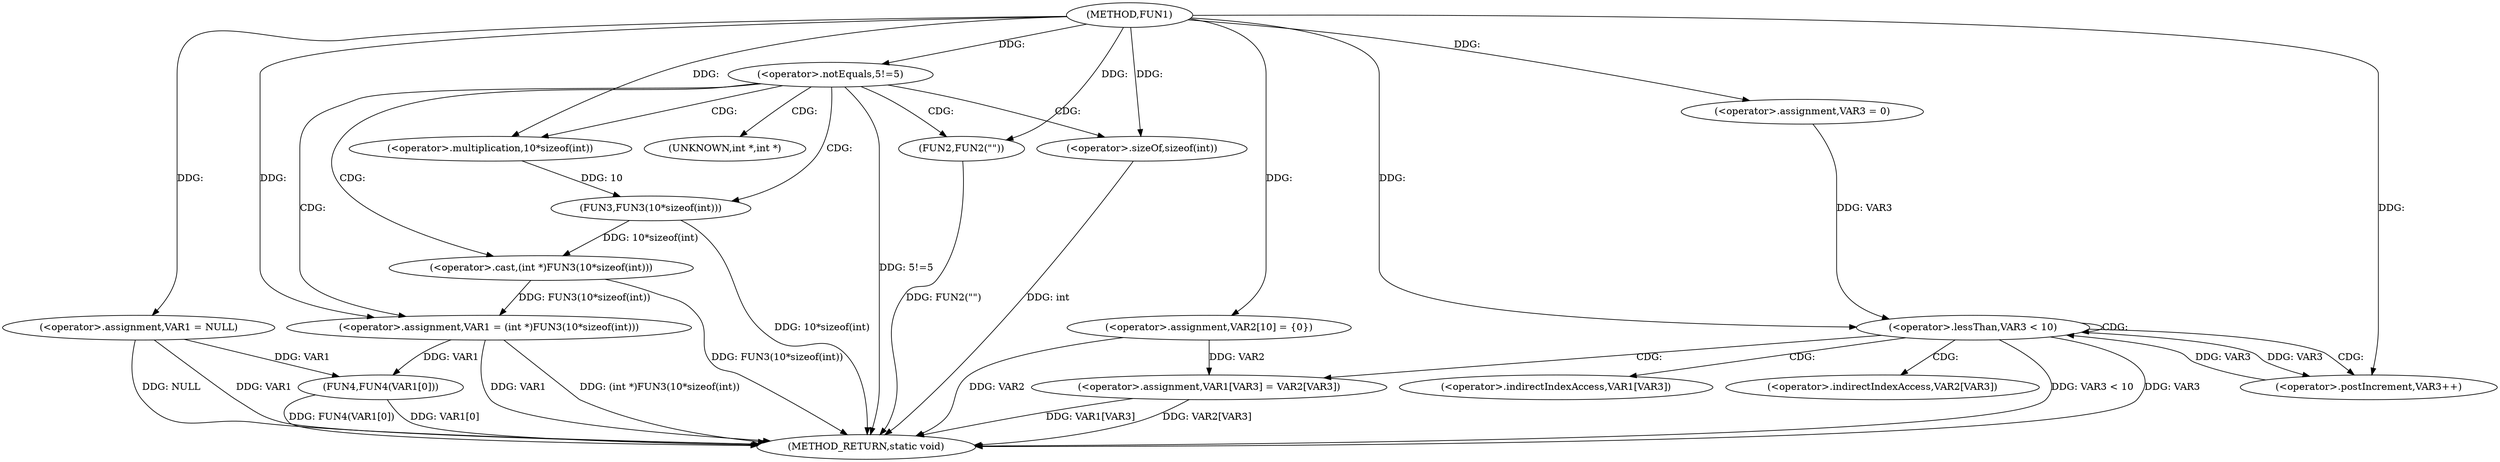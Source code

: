 digraph FUN1 {  
"1000100" [label = "(METHOD,FUN1)" ]
"1000150" [label = "(METHOD_RETURN,static void)" ]
"1000103" [label = "(<operator>.assignment,VAR1 = NULL)" ]
"1000107" [label = "(<operator>.notEquals,5!=5)" ]
"1000111" [label = "(FUN2,FUN2(\"\"))" ]
"1000115" [label = "(<operator>.assignment,VAR1 = (int *)FUN3(10*sizeof(int)))" ]
"1000117" [label = "(<operator>.cast,(int *)FUN3(10*sizeof(int)))" ]
"1000119" [label = "(FUN3,FUN3(10*sizeof(int)))" ]
"1000120" [label = "(<operator>.multiplication,10*sizeof(int))" ]
"1000122" [label = "(<operator>.sizeOf,sizeof(int))" ]
"1000126" [label = "(<operator>.assignment,VAR2[10] = {0})" ]
"1000130" [label = "(<operator>.assignment,VAR3 = 0)" ]
"1000133" [label = "(<operator>.lessThan,VAR3 < 10)" ]
"1000136" [label = "(<operator>.postIncrement,VAR3++)" ]
"1000139" [label = "(<operator>.assignment,VAR1[VAR3] = VAR2[VAR3])" ]
"1000146" [label = "(FUN4,FUN4(VAR1[0]))" ]
"1000118" [label = "(UNKNOWN,int *,int *)" ]
"1000140" [label = "(<operator>.indirectIndexAccess,VAR1[VAR3])" ]
"1000143" [label = "(<operator>.indirectIndexAccess,VAR2[VAR3])" ]
  "1000115" -> "1000150"  [ label = "DDG: (int *)FUN3(10*sizeof(int))"] 
  "1000107" -> "1000150"  [ label = "DDG: 5!=5"] 
  "1000103" -> "1000150"  [ label = "DDG: VAR1"] 
  "1000103" -> "1000150"  [ label = "DDG: NULL"] 
  "1000139" -> "1000150"  [ label = "DDG: VAR1[VAR3]"] 
  "1000126" -> "1000150"  [ label = "DDG: VAR2"] 
  "1000133" -> "1000150"  [ label = "DDG: VAR3 < 10"] 
  "1000119" -> "1000150"  [ label = "DDG: 10*sizeof(int)"] 
  "1000117" -> "1000150"  [ label = "DDG: FUN3(10*sizeof(int))"] 
  "1000146" -> "1000150"  [ label = "DDG: FUN4(VAR1[0])"] 
  "1000122" -> "1000150"  [ label = "DDG: int"] 
  "1000133" -> "1000150"  [ label = "DDG: VAR3"] 
  "1000139" -> "1000150"  [ label = "DDG: VAR2[VAR3]"] 
  "1000146" -> "1000150"  [ label = "DDG: VAR1[0]"] 
  "1000111" -> "1000150"  [ label = "DDG: FUN2(\"\")"] 
  "1000115" -> "1000150"  [ label = "DDG: VAR1"] 
  "1000100" -> "1000103"  [ label = "DDG: "] 
  "1000100" -> "1000107"  [ label = "DDG: "] 
  "1000100" -> "1000111"  [ label = "DDG: "] 
  "1000117" -> "1000115"  [ label = "DDG: FUN3(10*sizeof(int))"] 
  "1000100" -> "1000115"  [ label = "DDG: "] 
  "1000119" -> "1000117"  [ label = "DDG: 10*sizeof(int)"] 
  "1000120" -> "1000119"  [ label = "DDG: 10"] 
  "1000100" -> "1000120"  [ label = "DDG: "] 
  "1000100" -> "1000122"  [ label = "DDG: "] 
  "1000100" -> "1000126"  [ label = "DDG: "] 
  "1000100" -> "1000130"  [ label = "DDG: "] 
  "1000136" -> "1000133"  [ label = "DDG: VAR3"] 
  "1000130" -> "1000133"  [ label = "DDG: VAR3"] 
  "1000100" -> "1000133"  [ label = "DDG: "] 
  "1000133" -> "1000136"  [ label = "DDG: VAR3"] 
  "1000100" -> "1000136"  [ label = "DDG: "] 
  "1000126" -> "1000139"  [ label = "DDG: VAR2"] 
  "1000103" -> "1000146"  [ label = "DDG: VAR1"] 
  "1000115" -> "1000146"  [ label = "DDG: VAR1"] 
  "1000107" -> "1000119"  [ label = "CDG: "] 
  "1000107" -> "1000115"  [ label = "CDG: "] 
  "1000107" -> "1000120"  [ label = "CDG: "] 
  "1000107" -> "1000117"  [ label = "CDG: "] 
  "1000107" -> "1000118"  [ label = "CDG: "] 
  "1000107" -> "1000111"  [ label = "CDG: "] 
  "1000107" -> "1000122"  [ label = "CDG: "] 
  "1000133" -> "1000139"  [ label = "CDG: "] 
  "1000133" -> "1000133"  [ label = "CDG: "] 
  "1000133" -> "1000143"  [ label = "CDG: "] 
  "1000133" -> "1000136"  [ label = "CDG: "] 
  "1000133" -> "1000140"  [ label = "CDG: "] 
}
